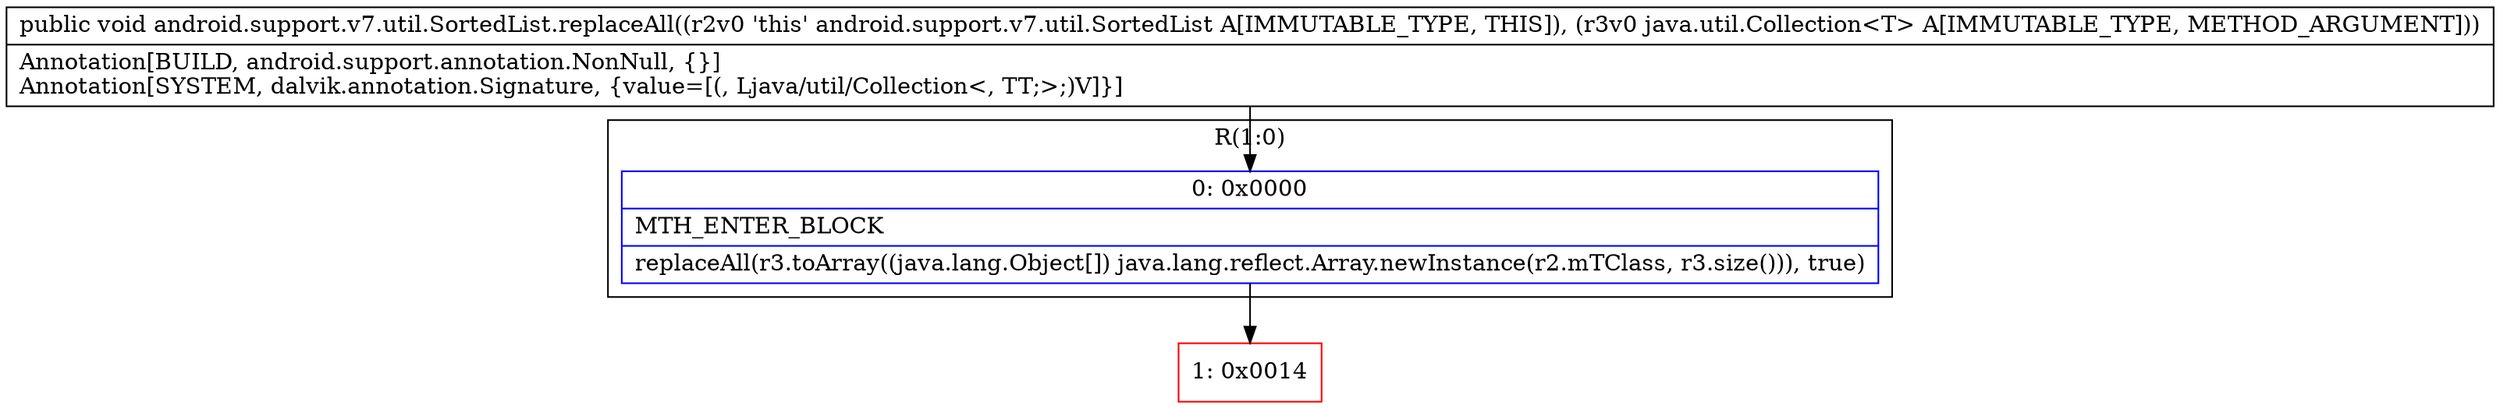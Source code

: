 digraph "CFG forandroid.support.v7.util.SortedList.replaceAll(Ljava\/util\/Collection;)V" {
subgraph cluster_Region_1491484563 {
label = "R(1:0)";
node [shape=record,color=blue];
Node_0 [shape=record,label="{0\:\ 0x0000|MTH_ENTER_BLOCK\l|replaceAll(r3.toArray((java.lang.Object[]) java.lang.reflect.Array.newInstance(r2.mTClass, r3.size())), true)\l}"];
}
Node_1 [shape=record,color=red,label="{1\:\ 0x0014}"];
MethodNode[shape=record,label="{public void android.support.v7.util.SortedList.replaceAll((r2v0 'this' android.support.v7.util.SortedList A[IMMUTABLE_TYPE, THIS]), (r3v0 java.util.Collection\<T\> A[IMMUTABLE_TYPE, METHOD_ARGUMENT]))  | Annotation[BUILD, android.support.annotation.NonNull, \{\}]\lAnnotation[SYSTEM, dalvik.annotation.Signature, \{value=[(, Ljava\/util\/Collection\<, TT;\>;)V]\}]\l}"];
MethodNode -> Node_0;
Node_0 -> Node_1;
}


